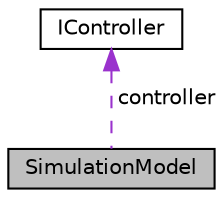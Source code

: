 digraph "SimulationModel"
{
 // LATEX_PDF_SIZE
  edge [fontname="Helvetica",fontsize="10",labelfontname="Helvetica",labelfontsize="10"];
  node [fontname="Helvetica",fontsize="10",shape=record];
  Node1 [label="SimulationModel",height=0.2,width=0.4,color="black", fillcolor="grey75", style="filled", fontcolor="black",tooltip="Class SimulationModel handling the transit simulation. it can communicate with the controller."];
  Node2 -> Node1 [dir="back",color="darkorchid3",fontsize="10",style="dashed",label=" controller" ,fontname="Helvetica"];
  Node2 [label="IController",height=0.2,width=0.4,color="black", fillcolor="white", style="filled",URL="$classIController.html",tooltip="class for IController used for transit service. Uses the Model View"];
}
